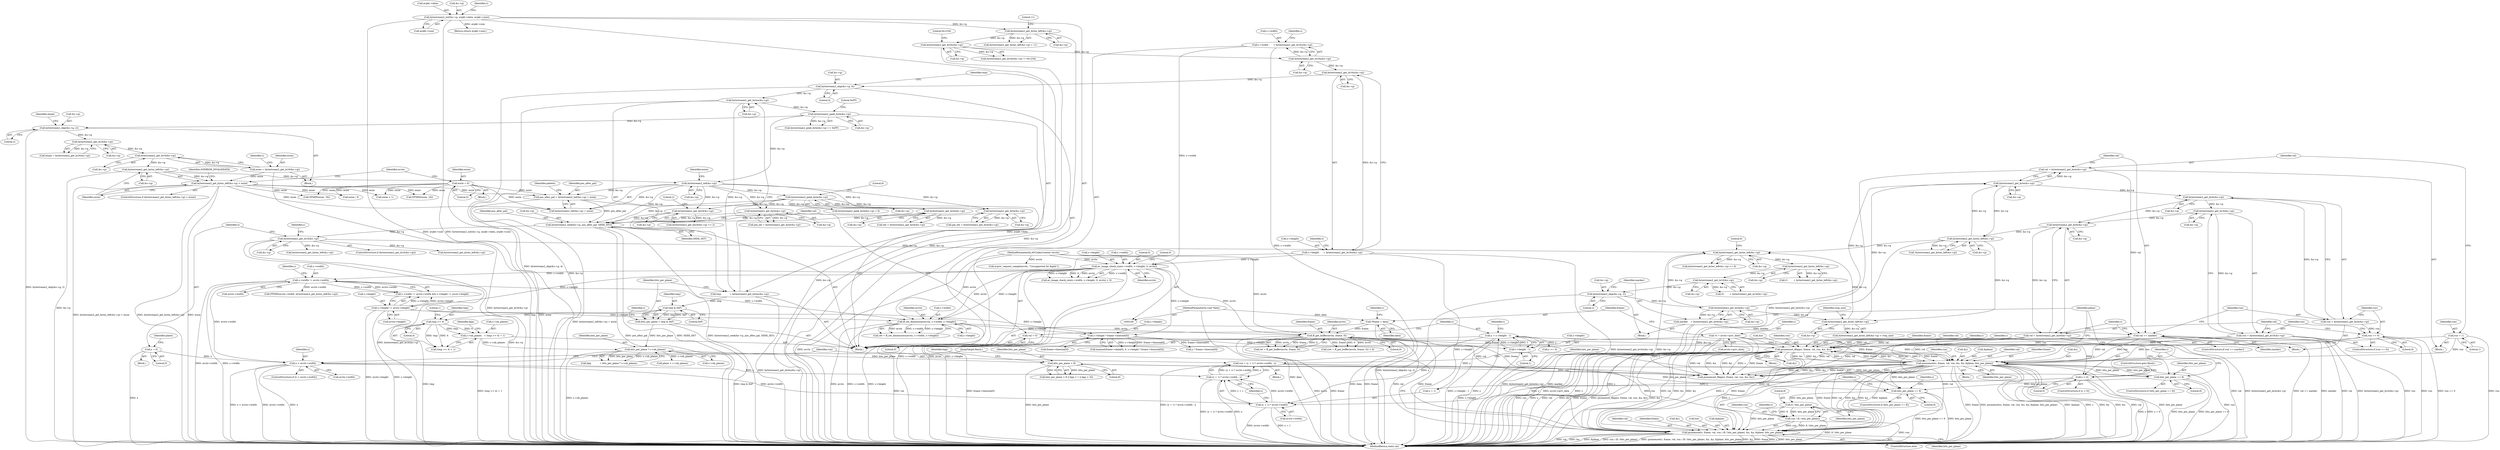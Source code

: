 digraph "1_FFmpeg_8c2ea3030af7b40a3c4275696fb5c76cdb80950a@API" {
"1000853" [label="(Call,picmemset(s, frame, val, run / (8 / bits_per_plane), &x, &y, &plane, bits_per_plane))"];
"1000107" [label="(Call,*s = avctx->priv_data)"];
"1000792" [label="(Call,picmemset_8bpp(s, frame, val, run, &x, &y))"];
"1000808" [label="(Call,picmemset(s, frame, val, run, &x, &y, &plane, bits_per_plane))"];
"1000348" [label="(Call,ff_get_buffer(avctx, frame, 0))"];
"1000330" [label="(Call,ff_set_dimensions(avctx, s->width, s->height))"];
"1000298" [label="(Call,av_image_check_size(s->width, s->height, 0, avctx))"];
"1000161" [label="(Call,s->width       = bytestream2_get_le16u(&s->g))"];
"1000165" [label="(Call,bytestream2_get_le16u(&s->g))"];
"1000153" [label="(Call,bytestream2_get_le16u(&s->g))"];
"1000143" [label="(Call,bytestream2_get_bytes_left(&s->g))"];
"1000130" [label="(Call,bytestream2_init(&s->g, avpkt->data, avpkt->size))"];
"1000170" [label="(Call,s->height      = bytestream2_get_le16u(&s->g))"];
"1000174" [label="(Call,bytestream2_get_le16u(&s->g))"];
"1000101" [label="(MethodParameterIn,AVCodecContext *avctx)"];
"1000313" [label="(Call,s->width != avctx->width)"];
"1000320" [label="(Call,s->height != avctx->height)"];
"1000113" [label="(Call,*frame = data)"];
"1000102" [label="(MethodParameterIn,void *data)"];
"1000750" [label="(Call,val == marker)"];
"1000742" [label="(Call,val = bytestream2_get_byte(&s->g))"];
"1000744" [label="(Call,bytestream2_get_byte(&s->g))"];
"1000781" [label="(Call,bytestream2_get_bytes_left(&s->g))"];
"1000774" [label="(Call,bytestream2_get_byte(&s->g))"];
"1000756" [label="(Call,bytestream2_get_byte(&s->g))"];
"1000767" [label="(Call,bytestream2_get_le16(&s->g))"];
"1000718" [label="(Call,bytestream2_get_byte(&s->g))"];
"1000710" [label="(Call,bytestream2_skip(&s->g, 2))"];
"1000698" [label="(Call,bytestream2_get_le16(&s->g))"];
"1000691" [label="(Call,bytestream2_get_bytes_left(&s->g))"];
"1000678" [label="(Call,bytestream2_get_bytes_left(&s->g))"];
"1000664" [label="(Call,bytestream2_get_le16(&s->g))"];
"1000646" [label="(Call,bytestream2_seek(&s->g, pos_after_pal, SEEK_SET))"];
"1000471" [label="(Call,bytestream2_get_byte(&s->g))"];
"1000409" [label="(Call,bytestream2_peek_byte(&s->g))"];
"1000384" [label="(Call,bytestream2_tell(&s->g))"];
"1000274" [label="(Call,bytestream2_get_bytes_left(&s->g))"];
"1000267" [label="(Call,bytestream2_get_le16(&s->g))"];
"1000260" [label="(Call,bytestream2_get_le16(&s->g))"];
"1000252" [label="(Call,bytestream2_skip(&s->g, 2))"];
"1000234" [label="(Call,bytestream2_peek_byte(&s->g))"];
"1000187" [label="(Call,bytestream2_get_byteu(&s->g))"];
"1000179" [label="(Call,bytestream2_skip(&s->g, 4))"];
"1000419" [label="(Call,bytestream2_get_byte(&s->g))"];
"1000555" [label="(Call,bytestream2_get_be24(&s->g))"];
"1000509" [label="(Call,bytestream2_get_byte(&s->g))"];
"1000381" [label="(Call,pos_after_pal = bytestream2_tell(&s->g) + esize)"];
"1000288" [label="(Call,esize = 0)"];
"1000273" [label="(Call,bytestream2_get_bytes_left(&s->g) < esize)"];
"1000265" [label="(Call,esize = bytestream2_get_le16(&s->g))"];
"1000731" [label="(Call,bytestream2_get_bytes_left(&s->g))"];
"1000716" [label="(Call,marker    = bytestream2_get_byte(&s->g))"];
"1000772" [label="(Call,val = bytestream2_get_byte(&s->g))"];
"1000739" [label="(Call,run = 1)"];
"1000765" [label="(Call,run = bytestream2_get_le16(&s->g))"];
"1000762" [label="(Call,run == 0)"];
"1000754" [label="(Call,run = bytestream2_get_byte(&s->g))"];
"1000788" [label="(Call,bits_per_plane == 8)"];
"1000215" [label="(Call,bits_per_plane > 8)"];
"1000208" [label="(Call,bits_per_plane * s->nb_planes)"];
"1000192" [label="(Call,bits_per_plane = tmp & 0xF)"];
"1000194" [label="(Call,tmp & 0xF)"];
"1000185" [label="(Call,tmp            = bytestream2_get_byteu(&s->g))"];
"1000197" [label="(Call,s->nb_planes   = (tmp >> 4) + 1)"];
"1000202" [label="(Call,tmp >> 4)"];
"1000653" [label="(Call,val = 0)"];
"1000857" [label="(Call,run / (8 / bits_per_plane))"];
"1000828" [label="(Call,run = (y + 1) * avctx->width - x)"];
"1000830" [label="(Call,(y + 1) * avctx->width - x)"];
"1000831" [label="(Call,(y + 1) * avctx->width)"];
"1000802" [label="(Call,y < 0)"];
"1000656" [label="(Call,y = s->height - 1)"];
"1000658" [label="(Call,s->height - 1)"];
"1000362" [label="(Call,s->height * frame->linesize[0])"];
"1000821" [label="(Call,x < avctx->width)"];
"1000670" [label="(Call,x = 0)"];
"1000859" [label="(Call,8 / bits_per_plane)"];
"1000840" [label="(Call,bits_per_plane == 8)"];
"1000830" [label="(Call,(y + 1) * avctx->width - x)"];
"1000799" [label="(Call,&y)"];
"1000253" [label="(Call,&s->g)"];
"1000773" [label="(Identifier,val)"];
"1000718" [label="(Call,bytestream2_get_byte(&s->g))"];
"1000389" [label="(Identifier,esize)"];
"1000744" [label="(Call,bytestream2_get_byte(&s->g))"];
"1000858" [label="(Identifier,run)"];
"1000251" [label="(Block,)"];
"1000856" [label="(Identifier,val)"];
"1000293" [label="(Identifier,avctx)"];
"1000202" [label="(Call,tmp >> 4)"];
"1000670" [label="(Call,x = 0)"];
"1000216" [label="(Identifier,bits_per_plane)"];
"1000208" [label="(Call,bits_per_plane * s->nb_planes)"];
"1000298" [label="(Call,av_image_check_size(s->width, s->height, 0, avctx))"];
"1000646" [label="(Call,bytestream2_seek(&s->g, pos_after_pal, SEEK_SET))"];
"1000756" [label="(Call,bytestream2_get_byte(&s->g))"];
"1000105" [label="(Block,)"];
"1000891" [label="(Call,y * frame->linesize[0])"];
"1000749" [label="(ControlStructure,if (val == marker))"];
"1000556" [label="(Call,&s->g)"];
"1000201" [label="(Call,(tmp >> 4) + 1)"];
"1000324" [label="(Call,avctx->height)"];
"1000739" [label="(Call,run = 1)"];
"1000674" [label="(Identifier,plane)"];
"1000210" [label="(Call,s->nb_planes)"];
"1000678" [label="(Call,bytestream2_get_bytes_left(&s->g))"];
"1000289" [label="(Identifier,esize)"];
"1000873" [label="(Call,y >= 0)"];
"1000346" [label="(Call,ret = ff_get_buffer(avctx, frame, 0))"];
"1000469" [label="(Call,pal_idx = bytestream2_get_byte(&s->g))"];
"1000174" [label="(Call,bytestream2_get_le16u(&s->g))"];
"1000757" [label="(Call,&s->g)"];
"1000907" [label="(Call,bytestream2_get_bytes_left(&s->g))"];
"1000797" [label="(Call,&x)"];
"1000302" [label="(Call,s->height)"];
"1000755" [label="(Identifier,run)"];
"1000209" [label="(Identifier,bits_per_plane)"];
"1000659" [label="(Call,s->height)"];
"1000931" [label="(MethodReturn,static int)"];
"1000332" [label="(Call,s->width)"];
"1000107" [label="(Call,*s = avctx->priv_data)"];
"1000743" [label="(Identifier,val)"];
"1000677" [label="(Call,bytestream2_get_bytes_left(&s->g) >= 6)"];
"1000272" [label="(ControlStructure,if (bytestream2_get_bytes_left(&s->g) < esize))"];
"1000138" [label="(Call,avpkt->size)"];
"1000840" [label="(Call,bits_per_plane == 8)"];
"1000493" [label="(Call,FFMIN(esize, 16))"];
"1000331" [label="(Identifier,avctx)"];
"1000664" [label="(Call,bytestream2_get_le16(&s->g))"];
"1000652" [label="(Identifier,SEEK_SET)"];
"1000257" [label="(Literal,2)"];
"1000787" [label="(ControlStructure,if (bits_per_plane == 8))"];
"1000656" [label="(Call,y = s->height - 1)"];
"1000667" [label="(Identifier,s)"];
"1000820" [label="(ControlStructure,if (x < avctx->width))"];
"1000179" [label="(Call,bytestream2_skip(&s->g, 4))"];
"1000657" [label="(Identifier,y)"];
"1000843" [label="(Call,picmemset_8bpp(s, frame, val, run, &x, &y))"];
"1000761" [label="(ControlStructure,if (run == 0))"];
"1000148" [label="(Literal,11)"];
"1000154" [label="(Call,&s->g)"];
"1000791" [label="(Block,)"];
"1000855" [label="(Identifier,frame)"];
"1000290" [label="(Literal,0)"];
"1000766" [label="(Identifier,run)"];
"1000195" [label="(Identifier,tmp)"];
"1000732" [label="(Call,&s->g)"];
"1000306" [label="(Identifier,avctx)"];
"1000788" [label="(Call,bits_per_plane == 8)"];
"1000663" [label="(ControlStructure,if (bytestream2_get_le16(&s->g)))"];
"1000193" [label="(Identifier,bits_per_plane)"];
"1000142" [label="(Call,bytestream2_get_bytes_left(&s->g) < 11)"];
"1000322" [label="(Identifier,s)"];
"1000742" [label="(Call,val = bytestream2_get_byte(&s->g))"];
"1000725" [label="(Call,plane < s->nb_planes)"];
"1000803" [label="(Identifier,y)"];
"1000297" [label="(Call,av_image_check_size(s->width, s->height, 0, avctx) < 0)"];
"1000796" [label="(Identifier,run)"];
"1000793" [label="(Identifier,s)"];
"1000781" [label="(Call,bytestream2_get_bytes_left(&s->g))"];
"1000691" [label="(Call,bytestream2_get_bytes_left(&s->g))"];
"1000790" [label="(Literal,8)"];
"1000801" [label="(ControlStructure,if (y < 0))"];
"1000731" [label="(Call,bytestream2_get_bytes_left(&s->g))"];
"1000699" [label="(Call,&s->g)"];
"1000784" [label="(Identifier,s)"];
"1000877" [label="(Call,bytestream2_get_bytes_left(&s->g))"];
"1000658" [label="(Call,s->height - 1)"];
"1000317" [label="(Call,avctx->width)"];
"1000381" [label="(Call,pos_after_pal = bytestream2_tell(&s->g) + esize)"];
"1000794" [label="(Identifier,frame)"];
"1000864" [label="(Call,&y)"];
"1000696" [label="(Call,t2        = bytestream2_get_le16(&s->g))"];
"1000813" [label="(Call,&x)"];
"1000768" [label="(Call,&s->g)"];
"1000235" [label="(Call,&s->g)"];
"1000345" [label="(Call,(ret = ff_get_buffer(avctx, frame, 0)) < 0)"];
"1000172" [label="(Identifier,s)"];
"1000554" [label="(Call,bytestream2_get_be24(&s->g) << 2)"];
"1000283" [label="(Block,)"];
"1000288" [label="(Call,esize = 0)"];
"1000366" [label="(Call,frame->linesize[0])"];
"1000662" [label="(Literal,1)"];
"1000312" [label="(Call,s->width != avctx->width && s->height != avctx->height)"];
"1000115" [label="(Identifier,data)"];
"1000206" [label="(Call,bpp            = bits_per_plane * s->nb_planes)"];
"1000226" [label="(Call,avpriv_request_sample(avctx, \"Unsupported bit depth\"))"];
"1000807" [label="(Block,)"];
"1000689" [label="(Call,t1        = bytestream2_get_bytes_left(&s->g))"];
"1000186" [label="(Identifier,tmp)"];
"1000536" [label="(Call,esize / 3)"];
"1000842" [label="(Literal,8)"];
"1000754" [label="(Call,run = bytestream2_get_byte(&s->g))"];
"1000471" [label="(Call,bytestream2_get_byte(&s->g))"];
"1000382" [label="(Identifier,pos_after_pal)"];
"1000808" [label="(Call,picmemset(s, frame, val, run, &x, &y, &plane, bits_per_plane))"];
"1000166" [label="(Call,&s->g)"];
"1000299" [label="(Call,s->width)"];
"1000839" [label="(ControlStructure,if (bits_per_plane == 8))"];
"1000861" [label="(Identifier,bits_per_plane)"];
"1000133" [label="(Identifier,s)"];
"1000671" [label="(Identifier,x)"];
"1000184" [label="(Literal,4)"];
"1000507" [label="(Call,pal_idx = bytestream2_get_byte(&s->g))"];
"1000472" [label="(Call,&s->g)"];
"1000823" [label="(Call,avctx->width)"];
"1000109" [label="(Call,avctx->priv_data)"];
"1000868" [label="(Identifier,bits_per_plane)"];
"1000717" [label="(Identifier,marker)"];
"1000275" [label="(Call,&s->g)"];
"1000715" [label="(Literal,2)"];
"1000259" [label="(Identifier,etype)"];
"1000812" [label="(Identifier,run)"];
"1000351" [label="(Literal,0)"];
"1000205" [label="(Literal,1)"];
"1000737" [label="(Block,)"];
"1000197" [label="(Call,s->nb_planes   = (tmp >> 4) + 1)"];
"1000108" [label="(Identifier,s)"];
"1000726" [label="(Identifier,plane)"];
"1000305" [label="(Literal,0)"];
"1000665" [label="(Call,&s->g)"];
"1000194" [label="(Call,tmp & 0xF)"];
"1000214" [label="(Call,bits_per_plane > 8 || bpp < 1 || bpp > 32)"];
"1000774" [label="(Call,bytestream2_get_byte(&s->g))"];
"1000335" [label="(Call,s->height)"];
"1000385" [label="(Call,&s->g)"];
"1000314" [label="(Call,s->width)"];
"1000350" [label="(Identifier,frame)"];
"1000684" [label="(Block,)"];
"1000274" [label="(Call,bytestream2_get_bytes_left(&s->g))"];
"1000267" [label="(Call,bytestream2_get_le16(&s->g))"];
"1000130" [label="(Call,bytestream2_init(&s->g, avpkt->data, avpkt->size))"];
"1000217" [label="(Literal,8)"];
"1000826" [label="(Block,)"];
"1000113" [label="(Call,*frame = data)"];
"1000158" [label="(Literal,0x1234)"];
"1000698" [label="(Call,bytestream2_get_le16(&s->g))"];
"1000741" [label="(Literal,1)"];
"1000669" [label="(Block,)"];
"1000795" [label="(Identifier,val)"];
"1000165" [label="(Call,bytestream2_get_le16u(&s->g))"];
"1000719" [label="(Call,&s->g)"];
"1000683" [label="(Literal,6)"];
"1000355" [label="(Call,memset(frame->data[0], 0, s->height * frame->linesize[0]))"];
"1000835" [label="(Call,avctx->width)"];
"1000320" [label="(Call,s->height != avctx->height)"];
"1000307" [label="(Literal,0)"];
"1000815" [label="(Call,&y)"];
"1000860" [label="(Literal,8)"];
"1000751" [label="(Identifier,val)"];
"1000692" [label="(Call,&s->g)"];
"1000162" [label="(Call,s->width)"];
"1000419" [label="(Call,bytestream2_get_byte(&s->g))"];
"1000266" [label="(Identifier,esize)"];
"1000328" [label="(Call,ret = ff_set_dimensions(avctx, s->width, s->height))"];
"1000805" [label="(ControlStructure,goto finish;)"];
"1000363" [label="(Call,s->height)"];
"1000420" [label="(Call,&s->g)"];
"1000273" [label="(Call,bytestream2_get_bytes_left(&s->g) < esize)"];
"1000281" [label="(Identifier,AVERROR_INVALIDDATA)"];
"1000171" [label="(Call,s->height)"];
"1000852" [label="(ControlStructure,else)"];
"1000144" [label="(Call,&s->g)"];
"1000809" [label="(Identifier,s)"];
"1000313" [label="(Call,s->width != avctx->width)"];
"1000710" [label="(Call,bytestream2_skip(&s->g, 2))"];
"1000414" [label="(Literal,6)"];
"1000260" [label="(Call,bytestream2_get_le16(&s->g))"];
"1000804" [label="(Literal,0)"];
"1000802" [label="(Call,y < 0)"];
"1000832" [label="(Call,y + 1)"];
"1000736" [label="(Identifier,stop_size)"];
"1000252" [label="(Call,bytestream2_skip(&s->g, 2))"];
"1000215" [label="(Call,bits_per_plane > 8)"];
"1000384" [label="(Call,bytestream2_tell(&s->g))"];
"1000772" [label="(Call,val = bytestream2_get_byte(&s->g))"];
"1000853" [label="(Call,picmemset(s, frame, val, run / (8 / bits_per_plane), &x, &y, &plane, bits_per_plane))"];
"1000841" [label="(Identifier,bits_per_plane)"];
"1000277" [label="(Identifier,s)"];
"1000753" [label="(Block,)"];
"1000750" [label="(Call,val == marker)"];
"1000854" [label="(Identifier,s)"];
"1000187" [label="(Call,bytestream2_get_byteu(&s->g))"];
"1000417" [label="(Call,idx = bytestream2_get_byte(&s->g))"];
"1000560" [label="(Literal,2)"];
"1000740" [label="(Identifier,run)"];
"1000152" [label="(Call,bytestream2_get_le16u(&s->g) != 0x1234)"];
"1000817" [label="(Call,&plane)"];
"1000348" [label="(Call,ff_get_buffer(avctx, frame, 0))"];
"1000204" [label="(Literal,4)"];
"1000792" [label="(Call,picmemset_8bpp(s, frame, val, run, &x, &y))"];
"1000654" [label="(Identifier,val)"];
"1000765" [label="(Call,run = bytestream2_get_le16(&s->g))"];
"1000822" [label="(Identifier,x)"];
"1000672" [label="(Literal,0)"];
"1000782" [label="(Call,&s->g)"];
"1000239" [label="(Literal,0xFF)"];
"1000409" [label="(Call,bytestream2_peek_byte(&s->g))"];
"1000153" [label="(Call,bytestream2_get_le16u(&s->g))"];
"1000651" [label="(Identifier,pos_after_pal)"];
"1000862" [label="(Call,&x)"];
"1000762" [label="(Call,run == 0)"];
"1000362" [label="(Call,s->height * frame->linesize[0])"];
"1000745" [label="(Call,&s->g)"];
"1000821" [label="(Call,x < avctx->width)"];
"1000711" [label="(Call,&s->g)"];
"1000859" [label="(Call,8 / bits_per_plane)"];
"1000199" [label="(Identifier,s)"];
"1000866" [label="(Call,&plane)"];
"1000170" [label="(Call,s->height      = bytestream2_get_le16u(&s->g))"];
"1000175" [label="(Call,&s->g)"];
"1000321" [label="(Call,s->height)"];
"1000764" [label="(Literal,0)"];
"1000161" [label="(Call,s->width       = bytestream2_get_le16u(&s->g))"];
"1000510" [label="(Call,&s->g)"];
"1000207" [label="(Identifier,bpp)"];
"1000114" [label="(Identifier,frame)"];
"1000265" [label="(Call,esize = bytestream2_get_le16(&s->g))"];
"1000789" [label="(Identifier,bits_per_plane)"];
"1000455" [label="(Call,FFMIN(esize, 16))"];
"1000863" [label="(Identifier,x)"];
"1000509" [label="(Call,bytestream2_get_byte(&s->g))"];
"1000268" [label="(Call,&s->g)"];
"1000349" [label="(Identifier,avctx)"];
"1000767" [label="(Call,bytestream2_get_le16(&s->g))"];
"1000874" [label="(Identifier,y)"];
"1000408" [label="(Call,bytestream2_peek_byte(&s->g) < 6)"];
"1000811" [label="(Identifier,val)"];
"1000203" [label="(Identifier,tmp)"];
"1000730" [label="(Call,bytestream2_get_bytes_left(&s->g) > stop_size)"];
"1000258" [label="(Call,etype = bytestream2_get_le16(&s->g))"];
"1000829" [label="(Identifier,run)"];
"1000838" [label="(Identifier,x)"];
"1000810" [label="(Identifier,frame)"];
"1000143" [label="(Call,bytestream2_get_bytes_left(&s->g))"];
"1000780" [label="(Call,!bytestream2_get_bytes_left(&s->g))"];
"1000180" [label="(Call,&s->g)"];
"1000653" [label="(Call,val = 0)"];
"1000102" [label="(MethodParameterIn,void *data)"];
"1000220" [label="(Identifier,bpp)"];
"1000819" [label="(Identifier,bits_per_plane)"];
"1000185" [label="(Call,tmp            = bytestream2_get_byteu(&s->g))"];
"1000831" [label="(Call,(y + 1) * avctx->width)"];
"1000655" [label="(Literal,0)"];
"1000775" [label="(Call,&s->g)"];
"1000410" [label="(Call,&s->g)"];
"1000135" [label="(Call,avpkt->data)"];
"1000763" [label="(Identifier,run)"];
"1000233" [label="(Call,bytestream2_peek_byte(&s->g) == 0xFF)"];
"1000198" [label="(Call,s->nb_planes)"];
"1000555" [label="(Call,bytestream2_get_be24(&s->g))"];
"1000844" [label="(Identifier,s)"];
"1000391" [label="(Identifier,palette)"];
"1000922" [label="(JumpTarget,finish:)"];
"1000383" [label="(Call,bytestream2_tell(&s->g) + esize)"];
"1000188" [label="(Call,&s->g)"];
"1000192" [label="(Call,bits_per_plane = tmp & 0xF)"];
"1000196" [label="(Literal,0xF)"];
"1000647" [label="(Call,&s->g)"];
"1000828" [label="(Call,run = (y + 1) * avctx->width - x)"];
"1000330" [label="(Call,ff_set_dimensions(avctx, s->width, s->height))"];
"1000927" [label="(Return,return avpkt->size;)"];
"1000903" [label="(Call,FFMIN(avctx->width, bytestream2_get_bytes_left(&s->g)))"];
"1000405" [label="(Call,esize > 1)"];
"1000261" [label="(Call,&s->g)"];
"1000131" [label="(Call,&s->g)"];
"1000182" [label="(Identifier,s)"];
"1000234" [label="(Call,bytestream2_peek_byte(&s->g))"];
"1000857" [label="(Call,run / (8 / bits_per_plane))"];
"1000146" [label="(Identifier,s)"];
"1000101" [label="(MethodParameterIn,AVCodecContext *avctx)"];
"1000752" [label="(Identifier,marker)"];
"1000716" [label="(Call,marker    = bytestream2_get_byte(&s->g))"];
"1000279" [label="(Identifier,esize)"];
"1000679" [label="(Call,&s->g)"];
"1000853" -> "1000852"  [label="AST: "];
"1000853" -> "1000868"  [label="CFG: "];
"1000854" -> "1000853"  [label="AST: "];
"1000855" -> "1000853"  [label="AST: "];
"1000856" -> "1000853"  [label="AST: "];
"1000857" -> "1000853"  [label="AST: "];
"1000862" -> "1000853"  [label="AST: "];
"1000864" -> "1000853"  [label="AST: "];
"1000866" -> "1000853"  [label="AST: "];
"1000868" -> "1000853"  [label="AST: "];
"1000922" -> "1000853"  [label="CFG: "];
"1000853" -> "1000931"  [label="DDG: &plane"];
"1000853" -> "1000931"  [label="DDG: run / (8 / bits_per_plane)"];
"1000853" -> "1000931"  [label="DDG: picmemset(s, frame, val, run / (8 / bits_per_plane), &x, &y, &plane, bits_per_plane)"];
"1000853" -> "1000931"  [label="DDG: &y"];
"1000853" -> "1000931"  [label="DDG: frame"];
"1000853" -> "1000931"  [label="DDG: s"];
"1000853" -> "1000931"  [label="DDG: bits_per_plane"];
"1000853" -> "1000931"  [label="DDG: val"];
"1000853" -> "1000931"  [label="DDG: &x"];
"1000107" -> "1000853"  [label="DDG: s"];
"1000792" -> "1000853"  [label="DDG: s"];
"1000792" -> "1000853"  [label="DDG: frame"];
"1000792" -> "1000853"  [label="DDG: val"];
"1000792" -> "1000853"  [label="DDG: &x"];
"1000792" -> "1000853"  [label="DDG: &y"];
"1000808" -> "1000853"  [label="DDG: s"];
"1000808" -> "1000853"  [label="DDG: frame"];
"1000808" -> "1000853"  [label="DDG: val"];
"1000808" -> "1000853"  [label="DDG: &x"];
"1000808" -> "1000853"  [label="DDG: &y"];
"1000808" -> "1000853"  [label="DDG: &plane"];
"1000348" -> "1000853"  [label="DDG: frame"];
"1000750" -> "1000853"  [label="DDG: val"];
"1000772" -> "1000853"  [label="DDG: val"];
"1000653" -> "1000853"  [label="DDG: val"];
"1000857" -> "1000853"  [label="DDG: run"];
"1000857" -> "1000853"  [label="DDG: 8 / bits_per_plane"];
"1000859" -> "1000853"  [label="DDG: bits_per_plane"];
"1000107" -> "1000105"  [label="AST: "];
"1000107" -> "1000109"  [label="CFG: "];
"1000108" -> "1000107"  [label="AST: "];
"1000109" -> "1000107"  [label="AST: "];
"1000114" -> "1000107"  [label="CFG: "];
"1000107" -> "1000931"  [label="DDG: s"];
"1000107" -> "1000931"  [label="DDG: avctx->priv_data"];
"1000107" -> "1000792"  [label="DDG: s"];
"1000107" -> "1000808"  [label="DDG: s"];
"1000107" -> "1000843"  [label="DDG: s"];
"1000792" -> "1000791"  [label="AST: "];
"1000792" -> "1000799"  [label="CFG: "];
"1000793" -> "1000792"  [label="AST: "];
"1000794" -> "1000792"  [label="AST: "];
"1000795" -> "1000792"  [label="AST: "];
"1000796" -> "1000792"  [label="AST: "];
"1000797" -> "1000792"  [label="AST: "];
"1000799" -> "1000792"  [label="AST: "];
"1000803" -> "1000792"  [label="CFG: "];
"1000792" -> "1000931"  [label="DDG: picmemset_8bpp(s, frame, val, run, &x, &y)"];
"1000792" -> "1000931"  [label="DDG: run"];
"1000792" -> "1000931"  [label="DDG: s"];
"1000792" -> "1000931"  [label="DDG: val"];
"1000792" -> "1000931"  [label="DDG: &y"];
"1000792" -> "1000931"  [label="DDG: frame"];
"1000792" -> "1000931"  [label="DDG: &x"];
"1000808" -> "1000792"  [label="DDG: s"];
"1000808" -> "1000792"  [label="DDG: frame"];
"1000808" -> "1000792"  [label="DDG: &x"];
"1000808" -> "1000792"  [label="DDG: &y"];
"1000348" -> "1000792"  [label="DDG: frame"];
"1000750" -> "1000792"  [label="DDG: val"];
"1000772" -> "1000792"  [label="DDG: val"];
"1000739" -> "1000792"  [label="DDG: run"];
"1000765" -> "1000792"  [label="DDG: run"];
"1000762" -> "1000792"  [label="DDG: run"];
"1000792" -> "1000808"  [label="DDG: s"];
"1000792" -> "1000808"  [label="DDG: frame"];
"1000792" -> "1000808"  [label="DDG: &x"];
"1000792" -> "1000808"  [label="DDG: &y"];
"1000792" -> "1000843"  [label="DDG: s"];
"1000792" -> "1000843"  [label="DDG: frame"];
"1000792" -> "1000843"  [label="DDG: val"];
"1000792" -> "1000843"  [label="DDG: &x"];
"1000792" -> "1000843"  [label="DDG: &y"];
"1000808" -> "1000807"  [label="AST: "];
"1000808" -> "1000819"  [label="CFG: "];
"1000809" -> "1000808"  [label="AST: "];
"1000810" -> "1000808"  [label="AST: "];
"1000811" -> "1000808"  [label="AST: "];
"1000812" -> "1000808"  [label="AST: "];
"1000813" -> "1000808"  [label="AST: "];
"1000815" -> "1000808"  [label="AST: "];
"1000817" -> "1000808"  [label="AST: "];
"1000819" -> "1000808"  [label="AST: "];
"1000726" -> "1000808"  [label="CFG: "];
"1000808" -> "1000931"  [label="DDG: frame"];
"1000808" -> "1000931"  [label="DDG: picmemset(s, frame, val, run, &x, &y, &plane, bits_per_plane)"];
"1000808" -> "1000931"  [label="DDG: &plane"];
"1000808" -> "1000931"  [label="DDG: s"];
"1000808" -> "1000931"  [label="DDG: &y"];
"1000808" -> "1000931"  [label="DDG: &x"];
"1000808" -> "1000931"  [label="DDG: val"];
"1000808" -> "1000931"  [label="DDG: bits_per_plane"];
"1000808" -> "1000931"  [label="DDG: run"];
"1000808" -> "1000788"  [label="DDG: bits_per_plane"];
"1000348" -> "1000808"  [label="DDG: frame"];
"1000750" -> "1000808"  [label="DDG: val"];
"1000772" -> "1000808"  [label="DDG: val"];
"1000739" -> "1000808"  [label="DDG: run"];
"1000765" -> "1000808"  [label="DDG: run"];
"1000762" -> "1000808"  [label="DDG: run"];
"1000788" -> "1000808"  [label="DDG: bits_per_plane"];
"1000808" -> "1000840"  [label="DDG: bits_per_plane"];
"1000808" -> "1000843"  [label="DDG: s"];
"1000808" -> "1000843"  [label="DDG: frame"];
"1000808" -> "1000843"  [label="DDG: val"];
"1000808" -> "1000843"  [label="DDG: &x"];
"1000808" -> "1000843"  [label="DDG: &y"];
"1000348" -> "1000346"  [label="AST: "];
"1000348" -> "1000351"  [label="CFG: "];
"1000349" -> "1000348"  [label="AST: "];
"1000350" -> "1000348"  [label="AST: "];
"1000351" -> "1000348"  [label="AST: "];
"1000346" -> "1000348"  [label="CFG: "];
"1000348" -> "1000931"  [label="DDG: avctx"];
"1000348" -> "1000931"  [label="DDG: frame"];
"1000348" -> "1000345"  [label="DDG: avctx"];
"1000348" -> "1000345"  [label="DDG: frame"];
"1000348" -> "1000345"  [label="DDG: 0"];
"1000348" -> "1000346"  [label="DDG: avctx"];
"1000348" -> "1000346"  [label="DDG: frame"];
"1000348" -> "1000346"  [label="DDG: 0"];
"1000330" -> "1000348"  [label="DDG: avctx"];
"1000298" -> "1000348"  [label="DDG: avctx"];
"1000101" -> "1000348"  [label="DDG: avctx"];
"1000113" -> "1000348"  [label="DDG: frame"];
"1000348" -> "1000843"  [label="DDG: frame"];
"1000330" -> "1000328"  [label="AST: "];
"1000330" -> "1000335"  [label="CFG: "];
"1000331" -> "1000330"  [label="AST: "];
"1000332" -> "1000330"  [label="AST: "];
"1000335" -> "1000330"  [label="AST: "];
"1000328" -> "1000330"  [label="CFG: "];
"1000330" -> "1000931"  [label="DDG: avctx"];
"1000330" -> "1000931"  [label="DDG: s->width"];
"1000330" -> "1000931"  [label="DDG: s->height"];
"1000330" -> "1000328"  [label="DDG: avctx"];
"1000330" -> "1000328"  [label="DDG: s->width"];
"1000330" -> "1000328"  [label="DDG: s->height"];
"1000298" -> "1000330"  [label="DDG: avctx"];
"1000298" -> "1000330"  [label="DDG: s->height"];
"1000101" -> "1000330"  [label="DDG: avctx"];
"1000313" -> "1000330"  [label="DDG: s->width"];
"1000320" -> "1000330"  [label="DDG: s->height"];
"1000330" -> "1000362"  [label="DDG: s->height"];
"1000298" -> "1000297"  [label="AST: "];
"1000298" -> "1000306"  [label="CFG: "];
"1000299" -> "1000298"  [label="AST: "];
"1000302" -> "1000298"  [label="AST: "];
"1000305" -> "1000298"  [label="AST: "];
"1000306" -> "1000298"  [label="AST: "];
"1000307" -> "1000298"  [label="CFG: "];
"1000298" -> "1000931"  [label="DDG: s->width"];
"1000298" -> "1000931"  [label="DDG: avctx"];
"1000298" -> "1000931"  [label="DDG: s->height"];
"1000298" -> "1000297"  [label="DDG: s->width"];
"1000298" -> "1000297"  [label="DDG: s->height"];
"1000298" -> "1000297"  [label="DDG: 0"];
"1000298" -> "1000297"  [label="DDG: avctx"];
"1000161" -> "1000298"  [label="DDG: s->width"];
"1000170" -> "1000298"  [label="DDG: s->height"];
"1000101" -> "1000298"  [label="DDG: avctx"];
"1000298" -> "1000313"  [label="DDG: s->width"];
"1000298" -> "1000320"  [label="DDG: s->height"];
"1000298" -> "1000362"  [label="DDG: s->height"];
"1000161" -> "1000105"  [label="AST: "];
"1000161" -> "1000165"  [label="CFG: "];
"1000162" -> "1000161"  [label="AST: "];
"1000165" -> "1000161"  [label="AST: "];
"1000172" -> "1000161"  [label="CFG: "];
"1000161" -> "1000931"  [label="DDG: s->width"];
"1000165" -> "1000161"  [label="DDG: &s->g"];
"1000165" -> "1000166"  [label="CFG: "];
"1000166" -> "1000165"  [label="AST: "];
"1000153" -> "1000165"  [label="DDG: &s->g"];
"1000165" -> "1000174"  [label="DDG: &s->g"];
"1000153" -> "1000152"  [label="AST: "];
"1000153" -> "1000154"  [label="CFG: "];
"1000154" -> "1000153"  [label="AST: "];
"1000158" -> "1000153"  [label="CFG: "];
"1000153" -> "1000931"  [label="DDG: &s->g"];
"1000153" -> "1000152"  [label="DDG: &s->g"];
"1000143" -> "1000153"  [label="DDG: &s->g"];
"1000143" -> "1000142"  [label="AST: "];
"1000143" -> "1000144"  [label="CFG: "];
"1000144" -> "1000143"  [label="AST: "];
"1000148" -> "1000143"  [label="CFG: "];
"1000143" -> "1000931"  [label="DDG: &s->g"];
"1000143" -> "1000142"  [label="DDG: &s->g"];
"1000130" -> "1000143"  [label="DDG: &s->g"];
"1000130" -> "1000105"  [label="AST: "];
"1000130" -> "1000138"  [label="CFG: "];
"1000131" -> "1000130"  [label="AST: "];
"1000135" -> "1000130"  [label="AST: "];
"1000138" -> "1000130"  [label="AST: "];
"1000146" -> "1000130"  [label="CFG: "];
"1000130" -> "1000931"  [label="DDG: bytestream2_init(&s->g, avpkt->data, avpkt->size)"];
"1000130" -> "1000931"  [label="DDG: avpkt->data"];
"1000130" -> "1000931"  [label="DDG: avpkt->size"];
"1000130" -> "1000927"  [label="DDG: avpkt->size"];
"1000170" -> "1000105"  [label="AST: "];
"1000170" -> "1000174"  [label="CFG: "];
"1000171" -> "1000170"  [label="AST: "];
"1000174" -> "1000170"  [label="AST: "];
"1000182" -> "1000170"  [label="CFG: "];
"1000170" -> "1000931"  [label="DDG: s->height"];
"1000170" -> "1000931"  [label="DDG: bytestream2_get_le16u(&s->g)"];
"1000174" -> "1000170"  [label="DDG: &s->g"];
"1000174" -> "1000175"  [label="CFG: "];
"1000175" -> "1000174"  [label="AST: "];
"1000174" -> "1000179"  [label="DDG: &s->g"];
"1000101" -> "1000100"  [label="AST: "];
"1000101" -> "1000931"  [label="DDG: avctx"];
"1000101" -> "1000226"  [label="DDG: avctx"];
"1000313" -> "1000312"  [label="AST: "];
"1000313" -> "1000317"  [label="CFG: "];
"1000314" -> "1000313"  [label="AST: "];
"1000317" -> "1000313"  [label="AST: "];
"1000322" -> "1000313"  [label="CFG: "];
"1000312" -> "1000313"  [label="CFG: "];
"1000313" -> "1000931"  [label="DDG: s->width"];
"1000313" -> "1000931"  [label="DDG: avctx->width"];
"1000313" -> "1000312"  [label="DDG: s->width"];
"1000313" -> "1000312"  [label="DDG: avctx->width"];
"1000313" -> "1000821"  [label="DDG: avctx->width"];
"1000313" -> "1000903"  [label="DDG: avctx->width"];
"1000320" -> "1000312"  [label="AST: "];
"1000320" -> "1000324"  [label="CFG: "];
"1000321" -> "1000320"  [label="AST: "];
"1000324" -> "1000320"  [label="AST: "];
"1000312" -> "1000320"  [label="CFG: "];
"1000320" -> "1000931"  [label="DDG: avctx->height"];
"1000320" -> "1000931"  [label="DDG: s->height"];
"1000320" -> "1000312"  [label="DDG: s->height"];
"1000320" -> "1000312"  [label="DDG: avctx->height"];
"1000320" -> "1000362"  [label="DDG: s->height"];
"1000113" -> "1000105"  [label="AST: "];
"1000113" -> "1000115"  [label="CFG: "];
"1000114" -> "1000113"  [label="AST: "];
"1000115" -> "1000113"  [label="AST: "];
"1000133" -> "1000113"  [label="CFG: "];
"1000113" -> "1000931"  [label="DDG: frame"];
"1000113" -> "1000931"  [label="DDG: data"];
"1000102" -> "1000113"  [label="DDG: data"];
"1000102" -> "1000100"  [label="AST: "];
"1000102" -> "1000931"  [label="DDG: data"];
"1000750" -> "1000749"  [label="AST: "];
"1000750" -> "1000752"  [label="CFG: "];
"1000751" -> "1000750"  [label="AST: "];
"1000752" -> "1000750"  [label="AST: "];
"1000755" -> "1000750"  [label="CFG: "];
"1000784" -> "1000750"  [label="CFG: "];
"1000750" -> "1000931"  [label="DDG: val"];
"1000750" -> "1000931"  [label="DDG: val == marker"];
"1000750" -> "1000931"  [label="DDG: marker"];
"1000742" -> "1000750"  [label="DDG: val"];
"1000716" -> "1000750"  [label="DDG: marker"];
"1000750" -> "1000843"  [label="DDG: val"];
"1000742" -> "1000737"  [label="AST: "];
"1000742" -> "1000744"  [label="CFG: "];
"1000743" -> "1000742"  [label="AST: "];
"1000744" -> "1000742"  [label="AST: "];
"1000751" -> "1000742"  [label="CFG: "];
"1000742" -> "1000931"  [label="DDG: bytestream2_get_byte(&s->g)"];
"1000744" -> "1000742"  [label="DDG: &s->g"];
"1000744" -> "1000745"  [label="CFG: "];
"1000745" -> "1000744"  [label="AST: "];
"1000781" -> "1000744"  [label="DDG: &s->g"];
"1000718" -> "1000744"  [label="DDG: &s->g"];
"1000731" -> "1000744"  [label="DDG: &s->g"];
"1000744" -> "1000756"  [label="DDG: &s->g"];
"1000744" -> "1000781"  [label="DDG: &s->g"];
"1000781" -> "1000780"  [label="AST: "];
"1000781" -> "1000782"  [label="CFG: "];
"1000782" -> "1000781"  [label="AST: "];
"1000780" -> "1000781"  [label="CFG: "];
"1000781" -> "1000931"  [label="DDG: &s->g"];
"1000781" -> "1000678"  [label="DDG: &s->g"];
"1000781" -> "1000731"  [label="DDG: &s->g"];
"1000781" -> "1000780"  [label="DDG: &s->g"];
"1000774" -> "1000781"  [label="DDG: &s->g"];
"1000774" -> "1000772"  [label="AST: "];
"1000774" -> "1000775"  [label="CFG: "];
"1000775" -> "1000774"  [label="AST: "];
"1000772" -> "1000774"  [label="CFG: "];
"1000774" -> "1000772"  [label="DDG: &s->g"];
"1000756" -> "1000774"  [label="DDG: &s->g"];
"1000767" -> "1000774"  [label="DDG: &s->g"];
"1000756" -> "1000754"  [label="AST: "];
"1000756" -> "1000757"  [label="CFG: "];
"1000757" -> "1000756"  [label="AST: "];
"1000754" -> "1000756"  [label="CFG: "];
"1000756" -> "1000754"  [label="DDG: &s->g"];
"1000756" -> "1000767"  [label="DDG: &s->g"];
"1000767" -> "1000765"  [label="AST: "];
"1000767" -> "1000768"  [label="CFG: "];
"1000768" -> "1000767"  [label="AST: "];
"1000765" -> "1000767"  [label="CFG: "];
"1000767" -> "1000765"  [label="DDG: &s->g"];
"1000718" -> "1000716"  [label="AST: "];
"1000718" -> "1000719"  [label="CFG: "];
"1000719" -> "1000718"  [label="AST: "];
"1000716" -> "1000718"  [label="CFG: "];
"1000718" -> "1000678"  [label="DDG: &s->g"];
"1000718" -> "1000716"  [label="DDG: &s->g"];
"1000710" -> "1000718"  [label="DDG: &s->g"];
"1000718" -> "1000731"  [label="DDG: &s->g"];
"1000710" -> "1000684"  [label="AST: "];
"1000710" -> "1000715"  [label="CFG: "];
"1000711" -> "1000710"  [label="AST: "];
"1000715" -> "1000710"  [label="AST: "];
"1000717" -> "1000710"  [label="CFG: "];
"1000710" -> "1000931"  [label="DDG: bytestream2_skip(&s->g, 2)"];
"1000698" -> "1000710"  [label="DDG: &s->g"];
"1000698" -> "1000696"  [label="AST: "];
"1000698" -> "1000699"  [label="CFG: "];
"1000699" -> "1000698"  [label="AST: "];
"1000696" -> "1000698"  [label="CFG: "];
"1000698" -> "1000696"  [label="DDG: &s->g"];
"1000691" -> "1000698"  [label="DDG: &s->g"];
"1000691" -> "1000689"  [label="AST: "];
"1000691" -> "1000692"  [label="CFG: "];
"1000692" -> "1000691"  [label="AST: "];
"1000689" -> "1000691"  [label="CFG: "];
"1000691" -> "1000689"  [label="DDG: &s->g"];
"1000678" -> "1000691"  [label="DDG: &s->g"];
"1000678" -> "1000677"  [label="AST: "];
"1000678" -> "1000679"  [label="CFG: "];
"1000679" -> "1000678"  [label="AST: "];
"1000683" -> "1000678"  [label="CFG: "];
"1000678" -> "1000931"  [label="DDG: &s->g"];
"1000678" -> "1000677"  [label="DDG: &s->g"];
"1000664" -> "1000678"  [label="DDG: &s->g"];
"1000731" -> "1000678"  [label="DDG: &s->g"];
"1000664" -> "1000663"  [label="AST: "];
"1000664" -> "1000665"  [label="CFG: "];
"1000665" -> "1000664"  [label="AST: "];
"1000671" -> "1000664"  [label="CFG: "];
"1000874" -> "1000664"  [label="CFG: "];
"1000664" -> "1000931"  [label="DDG: bytestream2_get_le16(&s->g)"];
"1000664" -> "1000931"  [label="DDG: &s->g"];
"1000646" -> "1000664"  [label="DDG: &s->g"];
"1000664" -> "1000877"  [label="DDG: &s->g"];
"1000664" -> "1000907"  [label="DDG: &s->g"];
"1000646" -> "1000105"  [label="AST: "];
"1000646" -> "1000652"  [label="CFG: "];
"1000647" -> "1000646"  [label="AST: "];
"1000651" -> "1000646"  [label="AST: "];
"1000652" -> "1000646"  [label="AST: "];
"1000654" -> "1000646"  [label="CFG: "];
"1000646" -> "1000931"  [label="DDG: bytestream2_seek(&s->g, pos_after_pal, SEEK_SET)"];
"1000646" -> "1000931"  [label="DDG: pos_after_pal"];
"1000646" -> "1000931"  [label="DDG: SEEK_SET"];
"1000471" -> "1000646"  [label="DDG: &s->g"];
"1000419" -> "1000646"  [label="DDG: &s->g"];
"1000555" -> "1000646"  [label="DDG: &s->g"];
"1000409" -> "1000646"  [label="DDG: &s->g"];
"1000509" -> "1000646"  [label="DDG: &s->g"];
"1000384" -> "1000646"  [label="DDG: &s->g"];
"1000381" -> "1000646"  [label="DDG: pos_after_pal"];
"1000471" -> "1000469"  [label="AST: "];
"1000471" -> "1000472"  [label="CFG: "];
"1000472" -> "1000471"  [label="AST: "];
"1000469" -> "1000471"  [label="CFG: "];
"1000471" -> "1000469"  [label="DDG: &s->g"];
"1000409" -> "1000471"  [label="DDG: &s->g"];
"1000384" -> "1000471"  [label="DDG: &s->g"];
"1000409" -> "1000408"  [label="AST: "];
"1000409" -> "1000410"  [label="CFG: "];
"1000410" -> "1000409"  [label="AST: "];
"1000414" -> "1000409"  [label="CFG: "];
"1000409" -> "1000408"  [label="DDG: &s->g"];
"1000384" -> "1000409"  [label="DDG: &s->g"];
"1000409" -> "1000419"  [label="DDG: &s->g"];
"1000409" -> "1000509"  [label="DDG: &s->g"];
"1000409" -> "1000555"  [label="DDG: &s->g"];
"1000384" -> "1000383"  [label="AST: "];
"1000384" -> "1000385"  [label="CFG: "];
"1000385" -> "1000384"  [label="AST: "];
"1000389" -> "1000384"  [label="CFG: "];
"1000384" -> "1000381"  [label="DDG: &s->g"];
"1000384" -> "1000383"  [label="DDG: &s->g"];
"1000274" -> "1000384"  [label="DDG: &s->g"];
"1000234" -> "1000384"  [label="DDG: &s->g"];
"1000384" -> "1000419"  [label="DDG: &s->g"];
"1000384" -> "1000509"  [label="DDG: &s->g"];
"1000384" -> "1000555"  [label="DDG: &s->g"];
"1000274" -> "1000273"  [label="AST: "];
"1000274" -> "1000275"  [label="CFG: "];
"1000275" -> "1000274"  [label="AST: "];
"1000279" -> "1000274"  [label="CFG: "];
"1000274" -> "1000931"  [label="DDG: &s->g"];
"1000274" -> "1000273"  [label="DDG: &s->g"];
"1000267" -> "1000274"  [label="DDG: &s->g"];
"1000267" -> "1000265"  [label="AST: "];
"1000267" -> "1000268"  [label="CFG: "];
"1000268" -> "1000267"  [label="AST: "];
"1000265" -> "1000267"  [label="CFG: "];
"1000267" -> "1000265"  [label="DDG: &s->g"];
"1000260" -> "1000267"  [label="DDG: &s->g"];
"1000260" -> "1000258"  [label="AST: "];
"1000260" -> "1000261"  [label="CFG: "];
"1000261" -> "1000260"  [label="AST: "];
"1000258" -> "1000260"  [label="CFG: "];
"1000260" -> "1000258"  [label="DDG: &s->g"];
"1000252" -> "1000260"  [label="DDG: &s->g"];
"1000252" -> "1000251"  [label="AST: "];
"1000252" -> "1000257"  [label="CFG: "];
"1000253" -> "1000252"  [label="AST: "];
"1000257" -> "1000252"  [label="AST: "];
"1000259" -> "1000252"  [label="CFG: "];
"1000252" -> "1000931"  [label="DDG: bytestream2_skip(&s->g, 2)"];
"1000234" -> "1000252"  [label="DDG: &s->g"];
"1000234" -> "1000233"  [label="AST: "];
"1000234" -> "1000235"  [label="CFG: "];
"1000235" -> "1000234"  [label="AST: "];
"1000239" -> "1000234"  [label="CFG: "];
"1000234" -> "1000931"  [label="DDG: &s->g"];
"1000234" -> "1000233"  [label="DDG: &s->g"];
"1000187" -> "1000234"  [label="DDG: &s->g"];
"1000187" -> "1000185"  [label="AST: "];
"1000187" -> "1000188"  [label="CFG: "];
"1000188" -> "1000187"  [label="AST: "];
"1000185" -> "1000187"  [label="CFG: "];
"1000187" -> "1000931"  [label="DDG: &s->g"];
"1000187" -> "1000185"  [label="DDG: &s->g"];
"1000179" -> "1000187"  [label="DDG: &s->g"];
"1000179" -> "1000105"  [label="AST: "];
"1000179" -> "1000184"  [label="CFG: "];
"1000180" -> "1000179"  [label="AST: "];
"1000184" -> "1000179"  [label="AST: "];
"1000186" -> "1000179"  [label="CFG: "];
"1000179" -> "1000931"  [label="DDG: bytestream2_skip(&s->g, 4)"];
"1000419" -> "1000417"  [label="AST: "];
"1000419" -> "1000420"  [label="CFG: "];
"1000420" -> "1000419"  [label="AST: "];
"1000417" -> "1000419"  [label="CFG: "];
"1000419" -> "1000417"  [label="DDG: &s->g"];
"1000555" -> "1000554"  [label="AST: "];
"1000555" -> "1000556"  [label="CFG: "];
"1000556" -> "1000555"  [label="AST: "];
"1000560" -> "1000555"  [label="CFG: "];
"1000555" -> "1000554"  [label="DDG: &s->g"];
"1000509" -> "1000507"  [label="AST: "];
"1000509" -> "1000510"  [label="CFG: "];
"1000510" -> "1000509"  [label="AST: "];
"1000507" -> "1000509"  [label="CFG: "];
"1000509" -> "1000507"  [label="DDG: &s->g"];
"1000381" -> "1000105"  [label="AST: "];
"1000381" -> "1000383"  [label="CFG: "];
"1000382" -> "1000381"  [label="AST: "];
"1000383" -> "1000381"  [label="AST: "];
"1000391" -> "1000381"  [label="CFG: "];
"1000381" -> "1000931"  [label="DDG: bytestream2_tell(&s->g) + esize"];
"1000288" -> "1000381"  [label="DDG: esize"];
"1000273" -> "1000381"  [label="DDG: esize"];
"1000288" -> "1000283"  [label="AST: "];
"1000288" -> "1000290"  [label="CFG: "];
"1000289" -> "1000288"  [label="AST: "];
"1000290" -> "1000288"  [label="AST: "];
"1000293" -> "1000288"  [label="CFG: "];
"1000288" -> "1000931"  [label="DDG: esize"];
"1000288" -> "1000383"  [label="DDG: esize"];
"1000288" -> "1000405"  [label="DDG: esize"];
"1000288" -> "1000455"  [label="DDG: esize"];
"1000288" -> "1000493"  [label="DDG: esize"];
"1000288" -> "1000536"  [label="DDG: esize"];
"1000273" -> "1000272"  [label="AST: "];
"1000273" -> "1000279"  [label="CFG: "];
"1000279" -> "1000273"  [label="AST: "];
"1000281" -> "1000273"  [label="CFG: "];
"1000293" -> "1000273"  [label="CFG: "];
"1000273" -> "1000931"  [label="DDG: bytestream2_get_bytes_left(&s->g)"];
"1000273" -> "1000931"  [label="DDG: bytestream2_get_bytes_left(&s->g) < esize"];
"1000273" -> "1000931"  [label="DDG: esize"];
"1000265" -> "1000273"  [label="DDG: esize"];
"1000273" -> "1000383"  [label="DDG: esize"];
"1000273" -> "1000405"  [label="DDG: esize"];
"1000273" -> "1000455"  [label="DDG: esize"];
"1000273" -> "1000493"  [label="DDG: esize"];
"1000273" -> "1000536"  [label="DDG: esize"];
"1000265" -> "1000251"  [label="AST: "];
"1000266" -> "1000265"  [label="AST: "];
"1000277" -> "1000265"  [label="CFG: "];
"1000265" -> "1000931"  [label="DDG: bytestream2_get_le16(&s->g)"];
"1000731" -> "1000730"  [label="AST: "];
"1000731" -> "1000732"  [label="CFG: "];
"1000732" -> "1000731"  [label="AST: "];
"1000736" -> "1000731"  [label="CFG: "];
"1000731" -> "1000730"  [label="DDG: &s->g"];
"1000716" -> "1000684"  [label="AST: "];
"1000717" -> "1000716"  [label="AST: "];
"1000726" -> "1000716"  [label="CFG: "];
"1000716" -> "1000931"  [label="DDG: marker"];
"1000716" -> "1000931"  [label="DDG: bytestream2_get_byte(&s->g)"];
"1000772" -> "1000753"  [label="AST: "];
"1000773" -> "1000772"  [label="AST: "];
"1000784" -> "1000772"  [label="CFG: "];
"1000772" -> "1000931"  [label="DDG: val"];
"1000772" -> "1000931"  [label="DDG: bytestream2_get_byte(&s->g)"];
"1000772" -> "1000843"  [label="DDG: val"];
"1000739" -> "1000737"  [label="AST: "];
"1000739" -> "1000741"  [label="CFG: "];
"1000740" -> "1000739"  [label="AST: "];
"1000741" -> "1000739"  [label="AST: "];
"1000743" -> "1000739"  [label="CFG: "];
"1000739" -> "1000931"  [label="DDG: run"];
"1000765" -> "1000761"  [label="AST: "];
"1000766" -> "1000765"  [label="AST: "];
"1000773" -> "1000765"  [label="CFG: "];
"1000765" -> "1000931"  [label="DDG: bytestream2_get_le16(&s->g)"];
"1000765" -> "1000931"  [label="DDG: run"];
"1000762" -> "1000761"  [label="AST: "];
"1000762" -> "1000764"  [label="CFG: "];
"1000763" -> "1000762"  [label="AST: "];
"1000764" -> "1000762"  [label="AST: "];
"1000766" -> "1000762"  [label="CFG: "];
"1000773" -> "1000762"  [label="CFG: "];
"1000762" -> "1000931"  [label="DDG: run == 0"];
"1000762" -> "1000931"  [label="DDG: run"];
"1000754" -> "1000762"  [label="DDG: run"];
"1000754" -> "1000753"  [label="AST: "];
"1000755" -> "1000754"  [label="AST: "];
"1000763" -> "1000754"  [label="CFG: "];
"1000788" -> "1000787"  [label="AST: "];
"1000788" -> "1000790"  [label="CFG: "];
"1000789" -> "1000788"  [label="AST: "];
"1000790" -> "1000788"  [label="AST: "];
"1000793" -> "1000788"  [label="CFG: "];
"1000809" -> "1000788"  [label="CFG: "];
"1000788" -> "1000931"  [label="DDG: bits_per_plane"];
"1000788" -> "1000931"  [label="DDG: bits_per_plane == 8"];
"1000215" -> "1000788"  [label="DDG: bits_per_plane"];
"1000788" -> "1000840"  [label="DDG: bits_per_plane"];
"1000215" -> "1000214"  [label="AST: "];
"1000215" -> "1000217"  [label="CFG: "];
"1000216" -> "1000215"  [label="AST: "];
"1000217" -> "1000215"  [label="AST: "];
"1000220" -> "1000215"  [label="CFG: "];
"1000214" -> "1000215"  [label="CFG: "];
"1000215" -> "1000931"  [label="DDG: bits_per_plane"];
"1000215" -> "1000214"  [label="DDG: bits_per_plane"];
"1000215" -> "1000214"  [label="DDG: 8"];
"1000208" -> "1000215"  [label="DDG: bits_per_plane"];
"1000215" -> "1000840"  [label="DDG: bits_per_plane"];
"1000208" -> "1000206"  [label="AST: "];
"1000208" -> "1000210"  [label="CFG: "];
"1000209" -> "1000208"  [label="AST: "];
"1000210" -> "1000208"  [label="AST: "];
"1000206" -> "1000208"  [label="CFG: "];
"1000208" -> "1000931"  [label="DDG: s->nb_planes"];
"1000208" -> "1000206"  [label="DDG: bits_per_plane"];
"1000208" -> "1000206"  [label="DDG: s->nb_planes"];
"1000192" -> "1000208"  [label="DDG: bits_per_plane"];
"1000197" -> "1000208"  [label="DDG: s->nb_planes"];
"1000208" -> "1000725"  [label="DDG: s->nb_planes"];
"1000192" -> "1000105"  [label="AST: "];
"1000192" -> "1000194"  [label="CFG: "];
"1000193" -> "1000192"  [label="AST: "];
"1000194" -> "1000192"  [label="AST: "];
"1000199" -> "1000192"  [label="CFG: "];
"1000192" -> "1000931"  [label="DDG: tmp & 0xF"];
"1000194" -> "1000192"  [label="DDG: tmp"];
"1000194" -> "1000192"  [label="DDG: 0xF"];
"1000194" -> "1000196"  [label="CFG: "];
"1000195" -> "1000194"  [label="AST: "];
"1000196" -> "1000194"  [label="AST: "];
"1000185" -> "1000194"  [label="DDG: tmp"];
"1000194" -> "1000202"  [label="DDG: tmp"];
"1000185" -> "1000105"  [label="AST: "];
"1000186" -> "1000185"  [label="AST: "];
"1000193" -> "1000185"  [label="CFG: "];
"1000185" -> "1000931"  [label="DDG: bytestream2_get_byteu(&s->g)"];
"1000197" -> "1000105"  [label="AST: "];
"1000197" -> "1000201"  [label="CFG: "];
"1000198" -> "1000197"  [label="AST: "];
"1000201" -> "1000197"  [label="AST: "];
"1000207" -> "1000197"  [label="CFG: "];
"1000197" -> "1000931"  [label="DDG: (tmp >> 4) + 1"];
"1000202" -> "1000197"  [label="DDG: tmp"];
"1000202" -> "1000197"  [label="DDG: 4"];
"1000202" -> "1000201"  [label="AST: "];
"1000202" -> "1000204"  [label="CFG: "];
"1000203" -> "1000202"  [label="AST: "];
"1000204" -> "1000202"  [label="AST: "];
"1000205" -> "1000202"  [label="CFG: "];
"1000202" -> "1000931"  [label="DDG: tmp"];
"1000202" -> "1000201"  [label="DDG: tmp"];
"1000202" -> "1000201"  [label="DDG: 4"];
"1000653" -> "1000105"  [label="AST: "];
"1000653" -> "1000655"  [label="CFG: "];
"1000654" -> "1000653"  [label="AST: "];
"1000655" -> "1000653"  [label="AST: "];
"1000657" -> "1000653"  [label="CFG: "];
"1000653" -> "1000931"  [label="DDG: val"];
"1000653" -> "1000843"  [label="DDG: val"];
"1000857" -> "1000859"  [label="CFG: "];
"1000858" -> "1000857"  [label="AST: "];
"1000859" -> "1000857"  [label="AST: "];
"1000863" -> "1000857"  [label="CFG: "];
"1000857" -> "1000931"  [label="DDG: run"];
"1000857" -> "1000931"  [label="DDG: 8 / bits_per_plane"];
"1000828" -> "1000857"  [label="DDG: run"];
"1000859" -> "1000857"  [label="DDG: 8"];
"1000859" -> "1000857"  [label="DDG: bits_per_plane"];
"1000828" -> "1000826"  [label="AST: "];
"1000828" -> "1000830"  [label="CFG: "];
"1000829" -> "1000828"  [label="AST: "];
"1000830" -> "1000828"  [label="AST: "];
"1000841" -> "1000828"  [label="CFG: "];
"1000828" -> "1000931"  [label="DDG: (y + 1) * avctx->width - x"];
"1000830" -> "1000828"  [label="DDG: (y + 1) * avctx->width"];
"1000830" -> "1000828"  [label="DDG: x"];
"1000828" -> "1000843"  [label="DDG: run"];
"1000830" -> "1000838"  [label="CFG: "];
"1000831" -> "1000830"  [label="AST: "];
"1000838" -> "1000830"  [label="AST: "];
"1000830" -> "1000931"  [label="DDG: x"];
"1000830" -> "1000931"  [label="DDG: (y + 1) * avctx->width"];
"1000831" -> "1000830"  [label="DDG: y + 1"];
"1000831" -> "1000830"  [label="DDG: avctx->width"];
"1000821" -> "1000830"  [label="DDG: x"];
"1000831" -> "1000835"  [label="CFG: "];
"1000832" -> "1000831"  [label="AST: "];
"1000835" -> "1000831"  [label="AST: "];
"1000838" -> "1000831"  [label="CFG: "];
"1000831" -> "1000931"  [label="DDG: avctx->width"];
"1000831" -> "1000931"  [label="DDG: y + 1"];
"1000802" -> "1000831"  [label="DDG: y"];
"1000656" -> "1000831"  [label="DDG: y"];
"1000821" -> "1000831"  [label="DDG: avctx->width"];
"1000802" -> "1000801"  [label="AST: "];
"1000802" -> "1000804"  [label="CFG: "];
"1000803" -> "1000802"  [label="AST: "];
"1000804" -> "1000802"  [label="AST: "];
"1000726" -> "1000802"  [label="CFG: "];
"1000805" -> "1000802"  [label="CFG: "];
"1000802" -> "1000931"  [label="DDG: y"];
"1000802" -> "1000931"  [label="DDG: y < 0"];
"1000656" -> "1000802"  [label="DDG: y"];
"1000802" -> "1000832"  [label="DDG: y"];
"1000656" -> "1000105"  [label="AST: "];
"1000656" -> "1000658"  [label="CFG: "];
"1000657" -> "1000656"  [label="AST: "];
"1000658" -> "1000656"  [label="AST: "];
"1000667" -> "1000656"  [label="CFG: "];
"1000656" -> "1000931"  [label="DDG: s->height - 1"];
"1000656" -> "1000931"  [label="DDG: y"];
"1000658" -> "1000656"  [label="DDG: s->height"];
"1000658" -> "1000656"  [label="DDG: 1"];
"1000656" -> "1000832"  [label="DDG: y"];
"1000656" -> "1000873"  [label="DDG: y"];
"1000658" -> "1000662"  [label="CFG: "];
"1000659" -> "1000658"  [label="AST: "];
"1000662" -> "1000658"  [label="AST: "];
"1000658" -> "1000931"  [label="DDG: s->height"];
"1000362" -> "1000658"  [label="DDG: s->height"];
"1000362" -> "1000355"  [label="AST: "];
"1000362" -> "1000366"  [label="CFG: "];
"1000363" -> "1000362"  [label="AST: "];
"1000366" -> "1000362"  [label="AST: "];
"1000355" -> "1000362"  [label="CFG: "];
"1000362" -> "1000931"  [label="DDG: frame->linesize[0]"];
"1000362" -> "1000355"  [label="DDG: s->height"];
"1000362" -> "1000355"  [label="DDG: frame->linesize[0]"];
"1000362" -> "1000891"  [label="DDG: frame->linesize[0]"];
"1000821" -> "1000820"  [label="AST: "];
"1000821" -> "1000823"  [label="CFG: "];
"1000822" -> "1000821"  [label="AST: "];
"1000823" -> "1000821"  [label="AST: "];
"1000829" -> "1000821"  [label="CFG: "];
"1000922" -> "1000821"  [label="CFG: "];
"1000821" -> "1000931"  [label="DDG: avctx->width"];
"1000821" -> "1000931"  [label="DDG: x"];
"1000821" -> "1000931"  [label="DDG: x < avctx->width"];
"1000670" -> "1000821"  [label="DDG: x"];
"1000670" -> "1000669"  [label="AST: "];
"1000670" -> "1000672"  [label="CFG: "];
"1000671" -> "1000670"  [label="AST: "];
"1000672" -> "1000670"  [label="AST: "];
"1000674" -> "1000670"  [label="CFG: "];
"1000670" -> "1000931"  [label="DDG: x"];
"1000859" -> "1000861"  [label="CFG: "];
"1000860" -> "1000859"  [label="AST: "];
"1000861" -> "1000859"  [label="AST: "];
"1000840" -> "1000859"  [label="DDG: bits_per_plane"];
"1000840" -> "1000839"  [label="AST: "];
"1000840" -> "1000842"  [label="CFG: "];
"1000841" -> "1000840"  [label="AST: "];
"1000842" -> "1000840"  [label="AST: "];
"1000844" -> "1000840"  [label="CFG: "];
"1000854" -> "1000840"  [label="CFG: "];
"1000840" -> "1000931"  [label="DDG: bits_per_plane == 8"];
"1000840" -> "1000931"  [label="DDG: bits_per_plane"];
}
